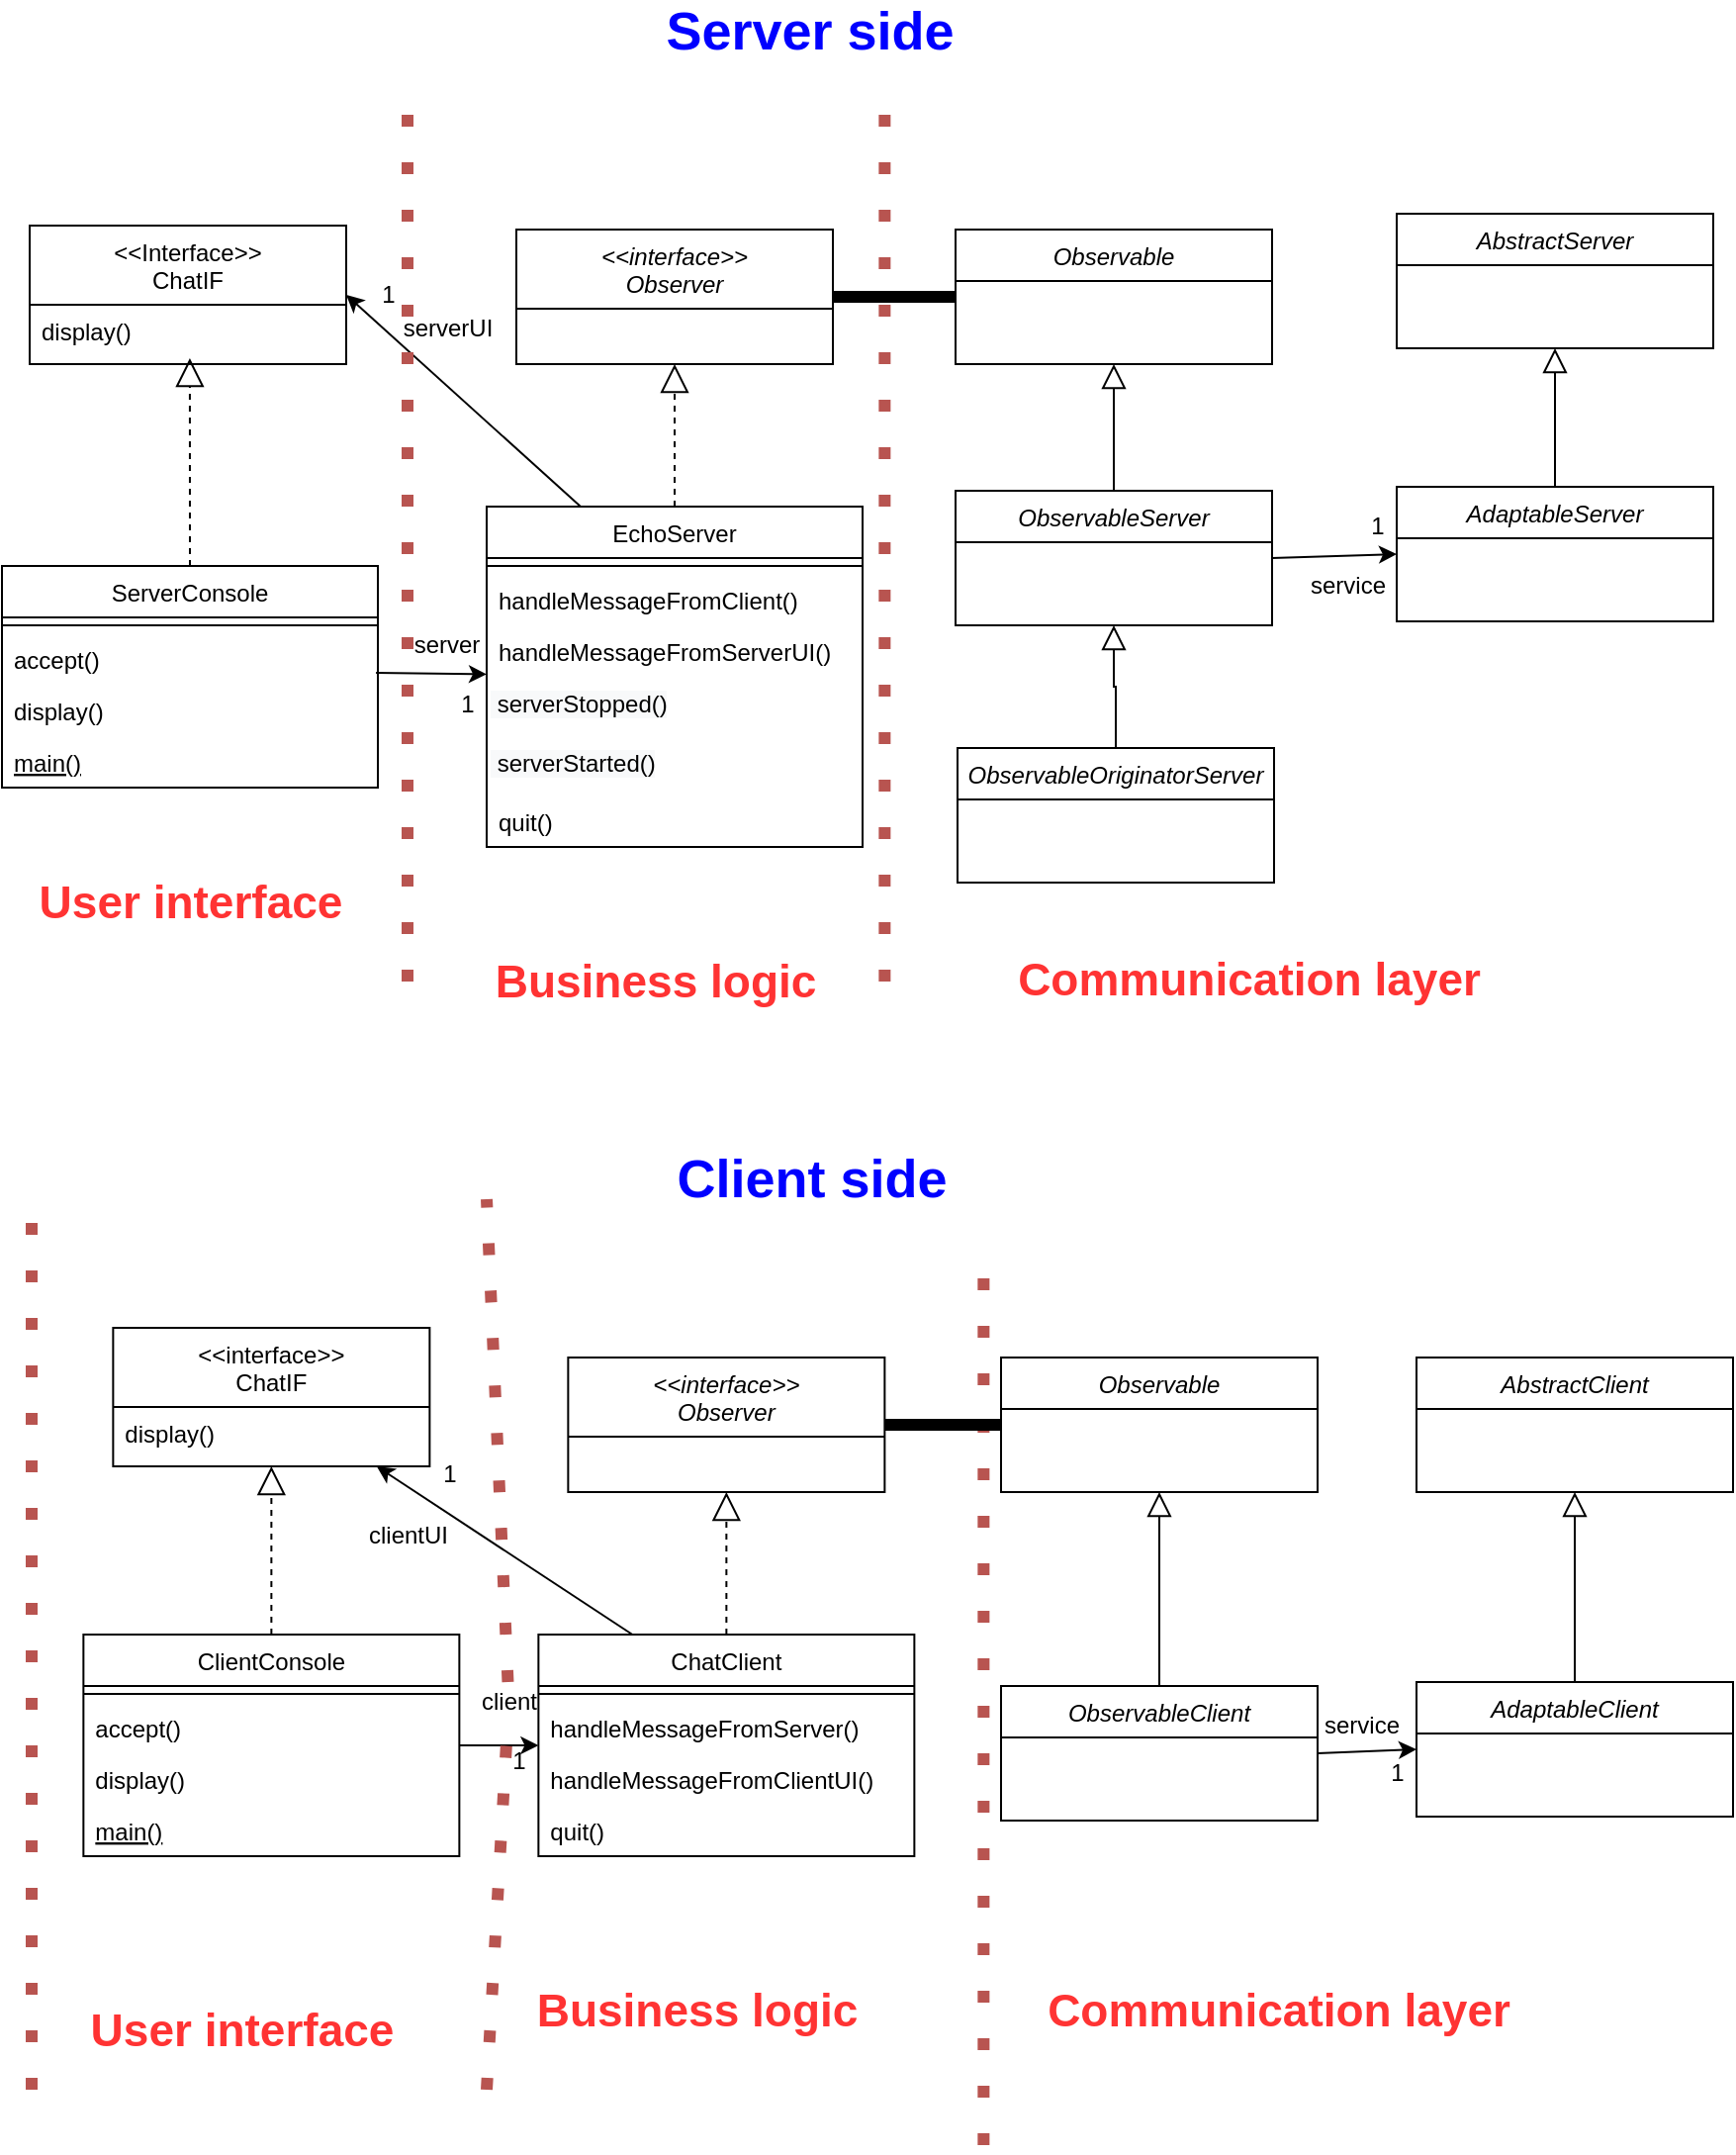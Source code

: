 <mxfile version="13.9.2" type="device"><diagram id="C5RBs43oDa-KdzZeNtuy" name="Page-1"><mxGraphModel dx="1351" dy="841" grid="1" gridSize="10" guides="1" tooltips="1" connect="1" arrows="1" fold="1" page="1" pageScale="1" pageWidth="827" pageHeight="1169" math="0" shadow="0"><root><mxCell id="WIyWlLk6GJQsqaUBKTNV-0"/><mxCell id="WIyWlLk6GJQsqaUBKTNV-1" parent="WIyWlLk6GJQsqaUBKTNV-0"/><mxCell id="zkfFHV4jXpPFQw0GAbJ--0" value="&lt;&lt;interface&gt;&gt;&#10;Observer" style="swimlane;fontStyle=2;align=center;verticalAlign=top;childLayout=stackLayout;horizontal=1;startSize=40;horizontalStack=0;resizeParent=1;resizeLast=0;collapsible=1;marginBottom=0;rounded=0;shadow=0;strokeWidth=1;" parent="WIyWlLk6GJQsqaUBKTNV-1" vertex="1"><mxGeometry x="265" y="190" width="160" height="68" as="geometry"><mxRectangle x="230" y="140" width="160" height="26" as="alternateBounds"/></mxGeometry></mxCell><mxCell id="zkfFHV4jXpPFQw0GAbJ--13" value="EchoServer" style="swimlane;fontStyle=0;align=center;verticalAlign=top;childLayout=stackLayout;horizontal=1;startSize=26;horizontalStack=0;resizeParent=1;resizeLast=0;collapsible=1;marginBottom=0;rounded=0;shadow=0;strokeWidth=1;" parent="WIyWlLk6GJQsqaUBKTNV-1" vertex="1"><mxGeometry x="250" y="330" width="190" height="172" as="geometry"><mxRectangle x="340" y="380" width="170" height="26" as="alternateBounds"/></mxGeometry></mxCell><mxCell id="zkfFHV4jXpPFQw0GAbJ--15" value="" style="line;html=1;strokeWidth=1;align=left;verticalAlign=middle;spacingTop=-1;spacingLeft=3;spacingRight=3;rotatable=0;labelPosition=right;points=[];portConstraint=eastwest;" parent="zkfFHV4jXpPFQw0GAbJ--13" vertex="1"><mxGeometry y="26" width="190" height="8" as="geometry"/></mxCell><mxCell id="THFbV8va_NsYhnOUklNI-8" value="handleMessageFromClient()" style="text;align=left;verticalAlign=top;spacingLeft=4;spacingRight=4;overflow=hidden;rotatable=0;points=[[0,0.5],[1,0.5]];portConstraint=eastwest;" vertex="1" parent="zkfFHV4jXpPFQw0GAbJ--13"><mxGeometry y="34" width="190" height="26" as="geometry"/></mxCell><mxCell id="THFbV8va_NsYhnOUklNI-9" value="handleMessageFromServerUI()" style="text;align=left;verticalAlign=top;spacingLeft=4;spacingRight=4;overflow=hidden;rotatable=0;points=[[0,0.5],[1,0.5]];portConstraint=eastwest;" vertex="1" parent="zkfFHV4jXpPFQw0GAbJ--13"><mxGeometry y="60" width="190" height="26" as="geometry"/></mxCell><mxCell id="THFbV8va_NsYhnOUklNI-25" value="&lt;span style=&quot;color: rgb(0 , 0 , 0) ; font-family: &amp;#34;helvetica&amp;#34; ; font-size: 12px ; font-style: normal ; font-weight: 400 ; letter-spacing: normal ; text-align: left ; text-indent: 0px ; text-transform: none ; word-spacing: 0px ; background-color: rgb(248 , 249 , 250) ; display: inline ; float: none&quot;&gt;&amp;nbsp;serverStopped()&lt;/span&gt;" style="text;whiteSpace=wrap;html=1;" vertex="1" parent="zkfFHV4jXpPFQw0GAbJ--13"><mxGeometry y="86" width="190" height="30" as="geometry"/></mxCell><mxCell id="THFbV8va_NsYhnOUklNI-24" value="&lt;span style=&quot;color: rgb(0 , 0 , 0) ; font-family: &amp;#34;helvetica&amp;#34; ; font-size: 12px ; font-style: normal ; font-weight: 400 ; letter-spacing: normal ; text-align: left ; text-indent: 0px ; text-transform: none ; word-spacing: 0px ; background-color: rgb(248 , 249 , 250) ; display: inline ; float: none&quot;&gt;&amp;nbsp;serverStarted()&lt;/span&gt;" style="text;whiteSpace=wrap;html=1;" vertex="1" parent="zkfFHV4jXpPFQw0GAbJ--13"><mxGeometry y="116" width="190" height="30" as="geometry"/></mxCell><mxCell id="THFbV8va_NsYhnOUklNI-6" value="quit()" style="text;align=left;verticalAlign=top;spacingLeft=4;spacingRight=4;overflow=hidden;rotatable=0;points=[[0,0.5],[1,0.5]];portConstraint=eastwest;" vertex="1" parent="zkfFHV4jXpPFQw0GAbJ--13"><mxGeometry y="146" width="190" height="26" as="geometry"/></mxCell><mxCell id="THFbV8va_NsYhnOUklNI-0" value="&lt;&lt;Interface&gt;&gt;&#10;ChatIF" style="swimlane;fontStyle=0;align=center;verticalAlign=top;childLayout=stackLayout;horizontal=1;startSize=40;horizontalStack=0;resizeParent=1;resizeLast=0;collapsible=1;marginBottom=0;rounded=0;shadow=0;strokeWidth=1;" vertex="1" parent="WIyWlLk6GJQsqaUBKTNV-1"><mxGeometry x="19" y="188" width="160" height="70" as="geometry"><mxRectangle x="130" y="380" width="160" height="26" as="alternateBounds"/></mxGeometry></mxCell><mxCell id="THFbV8va_NsYhnOUklNI-1" value="display()" style="text;align=left;verticalAlign=top;spacingLeft=4;spacingRight=4;overflow=hidden;rotatable=0;points=[[0,0.5],[1,0.5]];portConstraint=eastwest;" vertex="1" parent="THFbV8va_NsYhnOUklNI-0"><mxGeometry y="40" width="160" height="26" as="geometry"/></mxCell><mxCell id="THFbV8va_NsYhnOUklNI-10" value="ServerConsole" style="swimlane;fontStyle=0;align=center;verticalAlign=top;childLayout=stackLayout;horizontal=1;startSize=26;horizontalStack=0;resizeParent=1;resizeLast=0;collapsible=1;marginBottom=0;rounded=0;shadow=0;strokeWidth=1;" vertex="1" parent="WIyWlLk6GJQsqaUBKTNV-1"><mxGeometry x="5" y="360" width="190" height="112" as="geometry"><mxRectangle x="340" y="380" width="170" height="26" as="alternateBounds"/></mxGeometry></mxCell><mxCell id="THFbV8va_NsYhnOUklNI-11" value="" style="line;html=1;strokeWidth=1;align=left;verticalAlign=middle;spacingTop=-1;spacingLeft=3;spacingRight=3;rotatable=0;labelPosition=right;points=[];portConstraint=eastwest;" vertex="1" parent="THFbV8va_NsYhnOUklNI-10"><mxGeometry y="26" width="190" height="8" as="geometry"/></mxCell><mxCell id="THFbV8va_NsYhnOUklNI-12" value="accept()" style="text;align=left;verticalAlign=top;spacingLeft=4;spacingRight=4;overflow=hidden;rotatable=0;points=[[0,0.5],[1,0.5]];portConstraint=eastwest;" vertex="1" parent="THFbV8va_NsYhnOUklNI-10"><mxGeometry y="34" width="190" height="26" as="geometry"/></mxCell><mxCell id="THFbV8va_NsYhnOUklNI-13" value="display()" style="text;align=left;verticalAlign=top;spacingLeft=4;spacingRight=4;overflow=hidden;rotatable=0;points=[[0,0.5],[1,0.5]];portConstraint=eastwest;" vertex="1" parent="THFbV8va_NsYhnOUklNI-10"><mxGeometry y="60" width="190" height="26" as="geometry"/></mxCell><mxCell id="THFbV8va_NsYhnOUklNI-14" value="main()" style="text;align=left;verticalAlign=top;spacingLeft=4;spacingRight=4;overflow=hidden;rotatable=0;points=[[0,0.5],[1,0.5]];portConstraint=eastwest;fontStyle=4" vertex="1" parent="THFbV8va_NsYhnOUklNI-10"><mxGeometry y="86" width="190" height="26" as="geometry"/></mxCell><mxCell id="THFbV8va_NsYhnOUklNI-15" value="" style="endArrow=classic;html=1;exitX=0.995;exitY=0.769;exitDx=0;exitDy=0;exitPerimeter=0;" edge="1" parent="WIyWlLk6GJQsqaUBKTNV-1" source="THFbV8va_NsYhnOUklNI-12" target="zkfFHV4jXpPFQw0GAbJ--13"><mxGeometry width="50" height="50" relative="1" as="geometry"><mxPoint x="230" y="410" as="sourcePoint"/><mxPoint x="280" y="360" as="targetPoint"/></mxGeometry></mxCell><mxCell id="THFbV8va_NsYhnOUklNI-16" value="server" style="text;html=1;strokeColor=none;fillColor=none;align=center;verticalAlign=middle;whiteSpace=wrap;rounded=0;" vertex="1" parent="WIyWlLk6GJQsqaUBKTNV-1"><mxGeometry x="210" y="390" width="40" height="20" as="geometry"/></mxCell><mxCell id="THFbV8va_NsYhnOUklNI-17" value="1" style="text;html=1;align=center;verticalAlign=middle;resizable=0;points=[];autosize=1;" vertex="1" parent="WIyWlLk6GJQsqaUBKTNV-1"><mxGeometry x="230" y="420" width="20" height="20" as="geometry"/></mxCell><mxCell id="THFbV8va_NsYhnOUklNI-18" value="" style="endArrow=classic;html=1;entryX=1;entryY=0.5;entryDx=0;entryDy=0;exitX=0.25;exitY=0;exitDx=0;exitDy=0;" edge="1" parent="WIyWlLk6GJQsqaUBKTNV-1" source="zkfFHV4jXpPFQw0GAbJ--13" target="THFbV8va_NsYhnOUklNI-0"><mxGeometry width="50" height="50" relative="1" as="geometry"><mxPoint x="230" y="410" as="sourcePoint"/><mxPoint x="280" y="360" as="targetPoint"/></mxGeometry></mxCell><mxCell id="THFbV8va_NsYhnOUklNI-19" value="serverUI" style="text;html=1;align=center;verticalAlign=middle;resizable=0;points=[];autosize=1;" vertex="1" parent="WIyWlLk6GJQsqaUBKTNV-1"><mxGeometry x="200" y="230" width="60" height="20" as="geometry"/></mxCell><mxCell id="THFbV8va_NsYhnOUklNI-20" value="1" style="text;html=1;align=center;verticalAlign=middle;resizable=0;points=[];autosize=1;" vertex="1" parent="WIyWlLk6GJQsqaUBKTNV-1"><mxGeometry x="190" y="213" width="20" height="20" as="geometry"/></mxCell><mxCell id="THFbV8va_NsYhnOUklNI-21" value="" style="endArrow=block;dashed=1;endFill=0;endSize=12;html=1;entryX=0.506;entryY=1.038;entryDx=0;entryDy=0;entryPerimeter=0;exitX=0.5;exitY=0;exitDx=0;exitDy=0;" edge="1" parent="WIyWlLk6GJQsqaUBKTNV-1" source="THFbV8va_NsYhnOUklNI-10" target="THFbV8va_NsYhnOUklNI-1"><mxGeometry width="160" relative="1" as="geometry"><mxPoint x="170" y="390" as="sourcePoint"/><mxPoint x="330" y="390" as="targetPoint"/></mxGeometry></mxCell><mxCell id="THFbV8va_NsYhnOUklNI-23" value="&lt;&lt;interface&gt;&gt;&#10;Observer" style="swimlane;fontStyle=2;align=center;verticalAlign=top;childLayout=stackLayout;horizontal=1;startSize=40;horizontalStack=0;resizeParent=1;resizeLast=0;collapsible=1;marginBottom=0;rounded=0;shadow=0;strokeWidth=1;" vertex="1" parent="WIyWlLk6GJQsqaUBKTNV-1"><mxGeometry x="291.18" y="760" width="160" height="68" as="geometry"><mxRectangle x="230" y="140" width="160" height="26" as="alternateBounds"/></mxGeometry></mxCell><mxCell id="THFbV8va_NsYhnOUklNI-26" value="ChatClient" style="swimlane;fontStyle=0;align=center;verticalAlign=top;childLayout=stackLayout;horizontal=1;startSize=26;horizontalStack=0;resizeParent=1;resizeLast=0;collapsible=1;marginBottom=0;rounded=0;shadow=0;strokeWidth=1;" vertex="1" parent="WIyWlLk6GJQsqaUBKTNV-1"><mxGeometry x="276.18" y="900" width="190" height="112" as="geometry"><mxRectangle x="340" y="380" width="170" height="26" as="alternateBounds"/></mxGeometry></mxCell><mxCell id="THFbV8va_NsYhnOUklNI-27" value="" style="line;html=1;strokeWidth=1;align=left;verticalAlign=middle;spacingTop=-1;spacingLeft=3;spacingRight=3;rotatable=0;labelPosition=right;points=[];portConstraint=eastwest;" vertex="1" parent="THFbV8va_NsYhnOUklNI-26"><mxGeometry y="26" width="190" height="8" as="geometry"/></mxCell><mxCell id="THFbV8va_NsYhnOUklNI-28" value="handleMessageFromServer()" style="text;align=left;verticalAlign=top;spacingLeft=4;spacingRight=4;overflow=hidden;rotatable=0;points=[[0,0.5],[1,0.5]];portConstraint=eastwest;" vertex="1" parent="THFbV8va_NsYhnOUklNI-26"><mxGeometry y="34" width="190" height="26" as="geometry"/></mxCell><mxCell id="THFbV8va_NsYhnOUklNI-29" value="handleMessageFromClientUI()" style="text;align=left;verticalAlign=top;spacingLeft=4;spacingRight=4;overflow=hidden;rotatable=0;points=[[0,0.5],[1,0.5]];portConstraint=eastwest;" vertex="1" parent="THFbV8va_NsYhnOUklNI-26"><mxGeometry y="60" width="190" height="26" as="geometry"/></mxCell><mxCell id="THFbV8va_NsYhnOUklNI-32" value="quit()" style="text;align=left;verticalAlign=top;spacingLeft=4;spacingRight=4;overflow=hidden;rotatable=0;points=[[0,0.5],[1,0.5]];portConstraint=eastwest;" vertex="1" parent="THFbV8va_NsYhnOUklNI-26"><mxGeometry y="86" width="190" height="26" as="geometry"/></mxCell><mxCell id="THFbV8va_NsYhnOUklNI-33" value="ClientConsole" style="swimlane;fontStyle=0;align=center;verticalAlign=top;childLayout=stackLayout;horizontal=1;startSize=26;horizontalStack=0;resizeParent=1;resizeLast=0;collapsible=1;marginBottom=0;rounded=0;shadow=0;strokeWidth=1;" vertex="1" parent="WIyWlLk6GJQsqaUBKTNV-1"><mxGeometry x="46.18" y="900" width="190" height="112" as="geometry"><mxRectangle x="340" y="380" width="170" height="26" as="alternateBounds"/></mxGeometry></mxCell><mxCell id="THFbV8va_NsYhnOUklNI-34" value="" style="line;html=1;strokeWidth=1;align=left;verticalAlign=middle;spacingTop=-1;spacingLeft=3;spacingRight=3;rotatable=0;labelPosition=right;points=[];portConstraint=eastwest;" vertex="1" parent="THFbV8va_NsYhnOUklNI-33"><mxGeometry y="26" width="190" height="8" as="geometry"/></mxCell><mxCell id="THFbV8va_NsYhnOUklNI-35" value="accept()" style="text;align=left;verticalAlign=top;spacingLeft=4;spacingRight=4;overflow=hidden;rotatable=0;points=[[0,0.5],[1,0.5]];portConstraint=eastwest;" vertex="1" parent="THFbV8va_NsYhnOUklNI-33"><mxGeometry y="34" width="190" height="26" as="geometry"/></mxCell><mxCell id="THFbV8va_NsYhnOUklNI-36" value="display()" style="text;align=left;verticalAlign=top;spacingLeft=4;spacingRight=4;overflow=hidden;rotatable=0;points=[[0,0.5],[1,0.5]];portConstraint=eastwest;" vertex="1" parent="THFbV8va_NsYhnOUklNI-33"><mxGeometry y="60" width="190" height="26" as="geometry"/></mxCell><mxCell id="THFbV8va_NsYhnOUklNI-37" value="main()" style="text;align=left;verticalAlign=top;spacingLeft=4;spacingRight=4;overflow=hidden;rotatable=0;points=[[0,0.5],[1,0.5]];portConstraint=eastwest;fontStyle=4" vertex="1" parent="THFbV8va_NsYhnOUklNI-33"><mxGeometry y="86" width="190" height="26" as="geometry"/></mxCell><mxCell id="THFbV8va_NsYhnOUklNI-38" value="&lt;&lt;interface&gt;&gt;&#10;ChatIF" style="swimlane;fontStyle=0;align=center;verticalAlign=top;childLayout=stackLayout;horizontal=1;startSize=40;horizontalStack=0;resizeParent=1;resizeLast=0;collapsible=1;marginBottom=0;rounded=0;shadow=0;strokeWidth=1;" vertex="1" parent="WIyWlLk6GJQsqaUBKTNV-1"><mxGeometry x="61.18" y="745" width="160" height="70" as="geometry"><mxRectangle x="130" y="380" width="160" height="26" as="alternateBounds"/></mxGeometry></mxCell><mxCell id="THFbV8va_NsYhnOUklNI-39" value="display()" style="text;align=left;verticalAlign=top;spacingLeft=4;spacingRight=4;overflow=hidden;rotatable=0;points=[[0,0.5],[1,0.5]];portConstraint=eastwest;" vertex="1" parent="THFbV8va_NsYhnOUklNI-38"><mxGeometry y="40" width="160" height="26" as="geometry"/></mxCell><mxCell id="THFbV8va_NsYhnOUklNI-40" value="" style="endArrow=block;dashed=1;endFill=0;endSize=12;html=1;entryX=0.5;entryY=1;entryDx=0;entryDy=0;exitX=0.5;exitY=0;exitDx=0;exitDy=0;" edge="1" parent="WIyWlLk6GJQsqaUBKTNV-1" source="THFbV8va_NsYhnOUklNI-33" target="THFbV8va_NsYhnOUklNI-38"><mxGeometry width="160" relative="1" as="geometry"><mxPoint x="261.18" y="935.01" as="sourcePoint"/><mxPoint x="262.14" y="829.998" as="targetPoint"/></mxGeometry></mxCell><mxCell id="THFbV8va_NsYhnOUklNI-42" value="" style="endArrow=classic;html=1;" edge="1" parent="WIyWlLk6GJQsqaUBKTNV-1" source="THFbV8va_NsYhnOUklNI-33" target="THFbV8va_NsYhnOUklNI-26"><mxGeometry width="50" height="50" relative="1" as="geometry"><mxPoint x="-234.77" y="983.994" as="sourcePoint"/><mxPoint x="-178.82" y="984.738" as="targetPoint"/></mxGeometry></mxCell><mxCell id="THFbV8va_NsYhnOUklNI-44" value="1" style="text;html=1;align=center;verticalAlign=middle;resizable=0;points=[];autosize=1;" vertex="1" parent="WIyWlLk6GJQsqaUBKTNV-1"><mxGeometry x="256.18" y="954" width="20" height="20" as="geometry"/></mxCell><mxCell id="THFbV8va_NsYhnOUklNI-45" value="" style="endArrow=classic;html=1;exitX=0.25;exitY=0;exitDx=0;exitDy=0;" edge="1" parent="WIyWlLk6GJQsqaUBKTNV-1" source="THFbV8va_NsYhnOUklNI-26" target="THFbV8va_NsYhnOUklNI-38"><mxGeometry width="50" height="50" relative="1" as="geometry"><mxPoint x="271.18" y="970" as="sourcePoint"/><mxPoint x="221.18" y="970" as="targetPoint"/></mxGeometry></mxCell><mxCell id="THFbV8va_NsYhnOUklNI-46" value="1" style="text;html=1;align=center;verticalAlign=middle;resizable=0;points=[];autosize=1;" vertex="1" parent="WIyWlLk6GJQsqaUBKTNV-1"><mxGeometry x="221.18" y="809" width="20" height="20" as="geometry"/></mxCell><mxCell id="THFbV8va_NsYhnOUklNI-47" value="clientUI" style="text;html=1;align=center;verticalAlign=middle;resizable=0;points=[];autosize=1;" vertex="1" parent="WIyWlLk6GJQsqaUBKTNV-1"><mxGeometry x="180" y="840" width="60" height="20" as="geometry"/></mxCell><mxCell id="THFbV8va_NsYhnOUklNI-48" value="" style="endArrow=none;dashed=1;html=1;dashPattern=1 3;strokeWidth=6;fillColor=#f8cecc;strokeColor=#b85450;" edge="1" parent="WIyWlLk6GJQsqaUBKTNV-1"><mxGeometry width="50" height="50" relative="1" as="geometry"><mxPoint x="210" y="570" as="sourcePoint"/><mxPoint x="210" y="120" as="targetPoint"/></mxGeometry></mxCell><mxCell id="THFbV8va_NsYhnOUklNI-49" value="&lt;b&gt;&lt;font style=&quot;font-size: 23px&quot; color=&quot;#ff3333&quot;&gt;User interface&lt;/font&gt;&lt;/b&gt;" style="text;html=1;align=center;verticalAlign=middle;resizable=0;points=[];autosize=1;" vertex="1" parent="WIyWlLk6GJQsqaUBKTNV-1"><mxGeometry x="15" y="520" width="170" height="20" as="geometry"/></mxCell><mxCell id="THFbV8va_NsYhnOUklNI-50" value="&lt;b&gt;&lt;font style=&quot;font-size: 23px&quot; color=&quot;#ff3333&quot;&gt;Business logic&lt;br&gt;&lt;/font&gt;&lt;/b&gt;" style="text;html=1;align=center;verticalAlign=middle;resizable=0;points=[];autosize=1;" vertex="1" parent="WIyWlLk6GJQsqaUBKTNV-1"><mxGeometry x="245" y="560" width="180" height="20" as="geometry"/></mxCell><mxCell id="THFbV8va_NsYhnOUklNI-51" value="" style="endArrow=none;dashed=1;html=1;dashPattern=1 3;strokeWidth=6;fillColor=#f8cecc;strokeColor=#b85450;" edge="1" parent="WIyWlLk6GJQsqaUBKTNV-1"><mxGeometry width="50" height="50" relative="1" as="geometry"><mxPoint x="20" y="1130" as="sourcePoint"/><mxPoint x="20" y="680" as="targetPoint"/></mxGeometry></mxCell><mxCell id="THFbV8va_NsYhnOUklNI-52" value="" style="endArrow=none;dashed=1;html=1;dashPattern=1 3;strokeWidth=6;fillColor=#f8cecc;strokeColor=#b85450;" edge="1" parent="WIyWlLk6GJQsqaUBKTNV-1" source="THFbV8va_NsYhnOUklNI-43"><mxGeometry width="50" height="50" relative="1" as="geometry"><mxPoint x="250.0" y="1130" as="sourcePoint"/><mxPoint x="250.0" y="680" as="targetPoint"/></mxGeometry></mxCell><mxCell id="THFbV8va_NsYhnOUklNI-55" value="&lt;b&gt;&lt;font style=&quot;font-size: 23px&quot; color=&quot;#ff3333&quot;&gt;Business logic&lt;/font&gt;&lt;/b&gt;" style="text;html=1;align=center;verticalAlign=middle;resizable=0;points=[];autosize=1;" vertex="1" parent="WIyWlLk6GJQsqaUBKTNV-1"><mxGeometry x="266.18" y="1080" width="180" height="20" as="geometry"/></mxCell><mxCell id="THFbV8va_NsYhnOUklNI-56" value="&lt;b&gt;&lt;font style=&quot;font-size: 27px&quot; color=&quot;#0000ff&quot;&gt;Server side&lt;/font&gt;&lt;/b&gt;" style="text;html=1;align=center;verticalAlign=middle;resizable=0;points=[];autosize=1;" vertex="1" parent="WIyWlLk6GJQsqaUBKTNV-1"><mxGeometry x="333" y="80" width="160" height="20" as="geometry"/></mxCell><mxCell id="THFbV8va_NsYhnOUklNI-57" value="&lt;b&gt;&lt;font style=&quot;font-size: 27px&quot; color=&quot;#0000ff&quot;&gt;Client side&lt;/font&gt;&lt;/b&gt;" style="text;html=1;align=center;verticalAlign=middle;resizable=0;points=[];autosize=1;" vertex="1" parent="WIyWlLk6GJQsqaUBKTNV-1"><mxGeometry x="339" y="660" width="150" height="20" as="geometry"/></mxCell><mxCell id="THFbV8va_NsYhnOUklNI-58" value="Observable" style="swimlane;fontStyle=2;align=center;verticalAlign=top;childLayout=stackLayout;horizontal=1;startSize=26;horizontalStack=0;resizeParent=1;resizeLast=0;collapsible=1;marginBottom=0;rounded=0;shadow=0;strokeWidth=1;" vertex="1" parent="WIyWlLk6GJQsqaUBKTNV-1"><mxGeometry x="510" y="760" width="160" height="68" as="geometry"><mxRectangle x="230" y="140" width="160" height="26" as="alternateBounds"/></mxGeometry></mxCell><mxCell id="THFbV8va_NsYhnOUklNI-82" value="" style="endArrow=none;dashed=1;html=1;dashPattern=1 3;strokeWidth=6;fillColor=#f8cecc;strokeColor=#b85450;" edge="1" parent="THFbV8va_NsYhnOUklNI-58"><mxGeometry width="50" height="50" relative="1" as="geometry"><mxPoint x="-8.82" y="398" as="sourcePoint"/><mxPoint x="-8.82" y="-52" as="targetPoint"/></mxGeometry></mxCell><mxCell id="THFbV8va_NsYhnOUklNI-59" value="AbstractClient" style="swimlane;fontStyle=2;align=center;verticalAlign=top;childLayout=stackLayout;horizontal=1;startSize=26;horizontalStack=0;resizeParent=1;resizeLast=0;collapsible=1;marginBottom=0;rounded=0;shadow=0;strokeWidth=1;" vertex="1" parent="WIyWlLk6GJQsqaUBKTNV-1"><mxGeometry x="720" y="760" width="160" height="68" as="geometry"><mxRectangle x="230" y="140" width="160" height="26" as="alternateBounds"/></mxGeometry></mxCell><mxCell id="THFbV8va_NsYhnOUklNI-60" value="AdaptableClient" style="swimlane;fontStyle=2;align=center;verticalAlign=top;childLayout=stackLayout;horizontal=1;startSize=26;horizontalStack=0;resizeParent=1;resizeLast=0;collapsible=1;marginBottom=0;rounded=0;shadow=0;strokeWidth=1;" vertex="1" parent="WIyWlLk6GJQsqaUBKTNV-1"><mxGeometry x="720" y="924" width="160" height="68" as="geometry"><mxRectangle x="230" y="140" width="160" height="26" as="alternateBounds"/></mxGeometry></mxCell><mxCell id="THFbV8va_NsYhnOUklNI-61" value="ObservableClient" style="swimlane;fontStyle=2;align=center;verticalAlign=top;childLayout=stackLayout;horizontal=1;startSize=26;horizontalStack=0;resizeParent=1;resizeLast=0;collapsible=1;marginBottom=0;rounded=0;shadow=0;strokeWidth=1;" vertex="1" parent="WIyWlLk6GJQsqaUBKTNV-1"><mxGeometry x="510" y="926" width="160" height="68" as="geometry"><mxRectangle x="230" y="140" width="160" height="26" as="alternateBounds"/></mxGeometry></mxCell><mxCell id="THFbV8va_NsYhnOUklNI-62" value="" style="endArrow=block;endSize=10;endFill=0;shadow=0;strokeWidth=1;rounded=0;edgeStyle=elbowEdgeStyle;elbow=vertical;exitX=0.5;exitY=0;exitDx=0;exitDy=0;entryX=0.5;entryY=1;entryDx=0;entryDy=0;" edge="1" parent="WIyWlLk6GJQsqaUBKTNV-1" source="THFbV8va_NsYhnOUklNI-60" target="THFbV8va_NsYhnOUklNI-59"><mxGeometry width="160" relative="1" as="geometry"><mxPoint x="355" y="340" as="sourcePoint"/><mxPoint x="700" y="300" as="targetPoint"/></mxGeometry></mxCell><mxCell id="THFbV8va_NsYhnOUklNI-63" value="" style="endArrow=block;endSize=10;endFill=0;shadow=0;strokeWidth=1;rounded=0;edgeStyle=elbowEdgeStyle;elbow=vertical;entryX=0.5;entryY=1;entryDx=0;entryDy=0;" edge="1" parent="WIyWlLk6GJQsqaUBKTNV-1" source="THFbV8va_NsYhnOUklNI-61" target="THFbV8va_NsYhnOUklNI-58"><mxGeometry width="160" relative="1" as="geometry"><mxPoint x="365" y="350" as="sourcePoint"/><mxPoint x="365" y="278" as="targetPoint"/></mxGeometry></mxCell><mxCell id="THFbV8va_NsYhnOUklNI-64" value="" style="endArrow=block;dashed=1;endFill=0;endSize=12;html=1;entryX=0.5;entryY=1;entryDx=0;entryDy=0;exitX=0.5;exitY=0;exitDx=0;exitDy=0;" edge="1" parent="WIyWlLk6GJQsqaUBKTNV-1" source="zkfFHV4jXpPFQw0GAbJ--13" target="zkfFHV4jXpPFQw0GAbJ--0"><mxGeometry width="160" relative="1" as="geometry"><mxPoint x="110" y="370" as="sourcePoint"/><mxPoint x="110.96" y="264.988" as="targetPoint"/></mxGeometry></mxCell><mxCell id="THFbV8va_NsYhnOUklNI-65" value="" style="endArrow=classic;html=1;entryX=0;entryY=0.5;entryDx=0;entryDy=0;exitX=1;exitY=0.5;exitDx=0;exitDy=0;" edge="1" parent="WIyWlLk6GJQsqaUBKTNV-1" source="THFbV8va_NsYhnOUklNI-61" target="THFbV8va_NsYhnOUklNI-60"><mxGeometry width="50" height="50" relative="1" as="geometry"><mxPoint x="640" y="567" as="sourcePoint"/><mxPoint x="522.5" y="460" as="targetPoint"/></mxGeometry></mxCell><mxCell id="THFbV8va_NsYhnOUklNI-67" value="1" style="text;html=1;align=center;verticalAlign=middle;resizable=0;points=[];autosize=1;" vertex="1" parent="WIyWlLk6GJQsqaUBKTNV-1"><mxGeometry x="700" y="960" width="20" height="20" as="geometry"/></mxCell><mxCell id="THFbV8va_NsYhnOUklNI-68" value="service" style="text;html=1;align=center;verticalAlign=middle;resizable=0;points=[];autosize=1;" vertex="1" parent="WIyWlLk6GJQsqaUBKTNV-1"><mxGeometry x="667" y="936" width="50" height="20" as="geometry"/></mxCell><mxCell id="THFbV8va_NsYhnOUklNI-69" value="" style="endArrow=none;dashed=1;html=1;dashPattern=1 3;strokeWidth=6;fillColor=#f8cecc;strokeColor=#b85450;" edge="1" parent="WIyWlLk6GJQsqaUBKTNV-1"><mxGeometry width="50" height="50" relative="1" as="geometry"><mxPoint x="451.18" y="570" as="sourcePoint"/><mxPoint x="451.18" y="120" as="targetPoint"/></mxGeometry></mxCell><mxCell id="THFbV8va_NsYhnOUklNI-70" value="&lt;b&gt;&lt;font style=&quot;font-size: 23px&quot; color=&quot;#ff3333&quot;&gt;&lt;br&gt;Communication layer&lt;br&gt;&lt;/font&gt;&lt;/b&gt;" style="text;html=1;align=center;verticalAlign=middle;resizable=0;points=[];autosize=1;" vertex="1" parent="WIyWlLk6GJQsqaUBKTNV-1"><mxGeometry x="510" y="535" width="250" height="40" as="geometry"/></mxCell><mxCell id="THFbV8va_NsYhnOUklNI-79" value="" style="endArrow=none;html=1;edgeStyle=orthogonalEdgeStyle;strokeWidth=6;entryX=0;entryY=0.5;entryDx=0;entryDy=0;exitX=1;exitY=0.5;exitDx=0;exitDy=0;" edge="1" parent="WIyWlLk6GJQsqaUBKTNV-1" source="THFbV8va_NsYhnOUklNI-23" target="THFbV8va_NsYhnOUklNI-58"><mxGeometry relative="1" as="geometry"><mxPoint x="435" y="790" as="sourcePoint"/><mxPoint x="560" y="670" as="targetPoint"/></mxGeometry></mxCell><mxCell id="THFbV8va_NsYhnOUklNI-83" value="&lt;b&gt;&lt;font style=&quot;font-size: 23px&quot; color=&quot;#ff3333&quot;&gt;User interface&lt;/font&gt;&lt;/b&gt;" style="text;html=1;align=center;verticalAlign=middle;resizable=0;points=[];autosize=1;" vertex="1" parent="WIyWlLk6GJQsqaUBKTNV-1"><mxGeometry x="41.18" y="1090" width="170" height="20" as="geometry"/></mxCell><mxCell id="THFbV8va_NsYhnOUklNI-84" value="&lt;b&gt;&lt;font style=&quot;font-size: 23px&quot; color=&quot;#ff3333&quot;&gt;Communication layer&lt;/font&gt;&lt;/b&gt;" style="text;html=1;align=center;verticalAlign=middle;resizable=0;points=[];autosize=1;" vertex="1" parent="WIyWlLk6GJQsqaUBKTNV-1"><mxGeometry x="525" y="1080" width="250" height="20" as="geometry"/></mxCell><mxCell id="THFbV8va_NsYhnOUklNI-85" value="Observable" style="swimlane;fontStyle=2;align=center;verticalAlign=top;childLayout=stackLayout;horizontal=1;startSize=26;horizontalStack=0;resizeParent=1;resizeLast=0;collapsible=1;marginBottom=0;rounded=0;shadow=0;strokeWidth=1;" vertex="1" parent="WIyWlLk6GJQsqaUBKTNV-1"><mxGeometry x="487" y="190" width="160" height="68" as="geometry"><mxRectangle x="230" y="140" width="160" height="26" as="alternateBounds"/></mxGeometry></mxCell><mxCell id="THFbV8va_NsYhnOUklNI-87" value="ObservableServer" style="swimlane;fontStyle=2;align=center;verticalAlign=top;childLayout=stackLayout;horizontal=1;startSize=26;horizontalStack=0;resizeParent=1;resizeLast=0;collapsible=1;marginBottom=0;rounded=0;shadow=0;strokeWidth=1;" vertex="1" parent="WIyWlLk6GJQsqaUBKTNV-1"><mxGeometry x="487" y="322" width="160" height="68" as="geometry"><mxRectangle x="230" y="140" width="160" height="26" as="alternateBounds"/></mxGeometry></mxCell><mxCell id="THFbV8va_NsYhnOUklNI-88" value="ObservableOriginatorServer" style="swimlane;fontStyle=2;align=center;verticalAlign=top;childLayout=stackLayout;horizontal=1;startSize=26;horizontalStack=0;resizeParent=1;resizeLast=0;collapsible=1;marginBottom=0;rounded=0;shadow=0;strokeWidth=1;" vertex="1" parent="WIyWlLk6GJQsqaUBKTNV-1"><mxGeometry x="488" y="452" width="160" height="68" as="geometry"><mxRectangle x="230" y="140" width="160" height="26" as="alternateBounds"/></mxGeometry></mxCell><mxCell id="THFbV8va_NsYhnOUklNI-89" value="AbstractServer" style="swimlane;fontStyle=2;align=center;verticalAlign=top;childLayout=stackLayout;horizontal=1;startSize=26;horizontalStack=0;resizeParent=1;resizeLast=0;collapsible=1;marginBottom=0;rounded=0;shadow=0;strokeWidth=1;" vertex="1" parent="WIyWlLk6GJQsqaUBKTNV-1"><mxGeometry x="710" y="182" width="160" height="68" as="geometry"><mxRectangle x="230" y="140" width="160" height="26" as="alternateBounds"/></mxGeometry></mxCell><mxCell id="THFbV8va_NsYhnOUklNI-90" value="AdaptableServer" style="swimlane;fontStyle=2;align=center;verticalAlign=top;childLayout=stackLayout;horizontal=1;startSize=26;horizontalStack=0;resizeParent=1;resizeLast=0;collapsible=1;marginBottom=0;rounded=0;shadow=0;strokeWidth=1;" vertex="1" parent="WIyWlLk6GJQsqaUBKTNV-1"><mxGeometry x="710" y="320" width="160" height="68" as="geometry"><mxRectangle x="230" y="140" width="160" height="26" as="alternateBounds"/></mxGeometry></mxCell><mxCell id="THFbV8va_NsYhnOUklNI-91" value="" style="endArrow=block;endSize=10;endFill=0;shadow=0;strokeWidth=1;rounded=0;edgeStyle=elbowEdgeStyle;elbow=vertical;exitX=0.5;exitY=0;exitDx=0;exitDy=0;entryX=0.5;entryY=1;entryDx=0;entryDy=0;" edge="1" parent="WIyWlLk6GJQsqaUBKTNV-1" source="THFbV8va_NsYhnOUklNI-90" target="THFbV8va_NsYhnOUklNI-89"><mxGeometry width="160" relative="1" as="geometry"><mxPoint x="757.0" y="936" as="sourcePoint"/><mxPoint x="757.0" y="838" as="targetPoint"/></mxGeometry></mxCell><mxCell id="THFbV8va_NsYhnOUklNI-92" value="service" style="text;html=1;align=center;verticalAlign=middle;resizable=0;points=[];autosize=1;" vertex="1" parent="WIyWlLk6GJQsqaUBKTNV-1"><mxGeometry x="660" y="360" width="50" height="20" as="geometry"/></mxCell><mxCell id="THFbV8va_NsYhnOUklNI-93" value="" style="endArrow=classic;html=1;entryX=0;entryY=0.5;entryDx=0;entryDy=0;exitX=1;exitY=0.5;exitDx=0;exitDy=0;" edge="1" parent="WIyWlLk6GJQsqaUBKTNV-1" source="THFbV8va_NsYhnOUklNI-87" target="THFbV8va_NsYhnOUklNI-90"><mxGeometry width="50" height="50" relative="1" as="geometry"><mxPoint x="666.5" y="440" as="sourcePoint"/><mxPoint x="703.5" y="440" as="targetPoint"/></mxGeometry></mxCell><mxCell id="THFbV8va_NsYhnOUklNI-94" value="" style="endArrow=block;endSize=10;endFill=0;shadow=0;strokeWidth=1;rounded=0;edgeStyle=elbowEdgeStyle;elbow=vertical;exitX=0.5;exitY=0;exitDx=0;exitDy=0;entryX=0.5;entryY=1;entryDx=0;entryDy=0;" edge="1" parent="WIyWlLk6GJQsqaUBKTNV-1" source="THFbV8va_NsYhnOUklNI-88" target="THFbV8va_NsYhnOUklNI-87"><mxGeometry width="160" relative="1" as="geometry"><mxPoint x="800" y="330" as="sourcePoint"/><mxPoint x="800" y="260" as="targetPoint"/></mxGeometry></mxCell><mxCell id="THFbV8va_NsYhnOUklNI-95" value="" style="endArrow=block;endSize=10;endFill=0;shadow=0;strokeWidth=1;rounded=0;edgeStyle=elbowEdgeStyle;elbow=vertical;entryX=0.5;entryY=1;entryDx=0;entryDy=0;" edge="1" parent="WIyWlLk6GJQsqaUBKTNV-1" source="THFbV8va_NsYhnOUklNI-87" target="THFbV8va_NsYhnOUklNI-85"><mxGeometry width="160" relative="1" as="geometry"><mxPoint x="810" y="340" as="sourcePoint"/><mxPoint x="810" y="270" as="targetPoint"/></mxGeometry></mxCell><mxCell id="THFbV8va_NsYhnOUklNI-96" value="1" style="text;html=1;align=center;verticalAlign=middle;resizable=0;points=[];autosize=1;" vertex="1" parent="WIyWlLk6GJQsqaUBKTNV-1"><mxGeometry x="690" y="330" width="20" height="20" as="geometry"/></mxCell><mxCell id="THFbV8va_NsYhnOUklNI-97" value="" style="endArrow=none;html=1;edgeStyle=orthogonalEdgeStyle;strokeWidth=6;entryX=0;entryY=0.5;entryDx=0;entryDy=0;exitX=1;exitY=0.5;exitDx=0;exitDy=0;" edge="1" parent="WIyWlLk6GJQsqaUBKTNV-1" source="zkfFHV4jXpPFQw0GAbJ--0" target="THFbV8va_NsYhnOUklNI-85"><mxGeometry relative="1" as="geometry"><mxPoint x="510.0" y="660.0" as="sourcePoint"/><mxPoint x="543.82" y="660.0" as="targetPoint"/></mxGeometry></mxCell><mxCell id="THFbV8va_NsYhnOUklNI-43" value="client" style="text;html=1;align=center;verticalAlign=middle;resizable=0;points=[];autosize=1;" vertex="1" parent="WIyWlLk6GJQsqaUBKTNV-1"><mxGeometry x="241.18" y="924" width="40" height="20" as="geometry"/></mxCell><mxCell id="THFbV8va_NsYhnOUklNI-99" value="" style="endArrow=none;dashed=1;html=1;dashPattern=1 3;strokeWidth=6;fillColor=#f8cecc;strokeColor=#b85450;" edge="1" parent="WIyWlLk6GJQsqaUBKTNV-1" target="THFbV8va_NsYhnOUklNI-43"><mxGeometry width="50" height="50" relative="1" as="geometry"><mxPoint x="250.0" y="1130.0" as="sourcePoint"/><mxPoint x="250.0" y="680.0" as="targetPoint"/></mxGeometry></mxCell><mxCell id="THFbV8va_NsYhnOUklNI-101" value="" style="endArrow=block;dashed=1;endFill=0;endSize=12;html=1;entryX=0.5;entryY=1;entryDx=0;entryDy=0;exitX=0.5;exitY=0;exitDx=0;exitDy=0;" edge="1" parent="WIyWlLk6GJQsqaUBKTNV-1" source="THFbV8va_NsYhnOUklNI-26" target="THFbV8va_NsYhnOUklNI-23"><mxGeometry width="160" relative="1" as="geometry"><mxPoint x="425.0" y="932" as="sourcePoint"/><mxPoint x="425.0" y="860" as="targetPoint"/></mxGeometry></mxCell></root></mxGraphModel></diagram></mxfile>